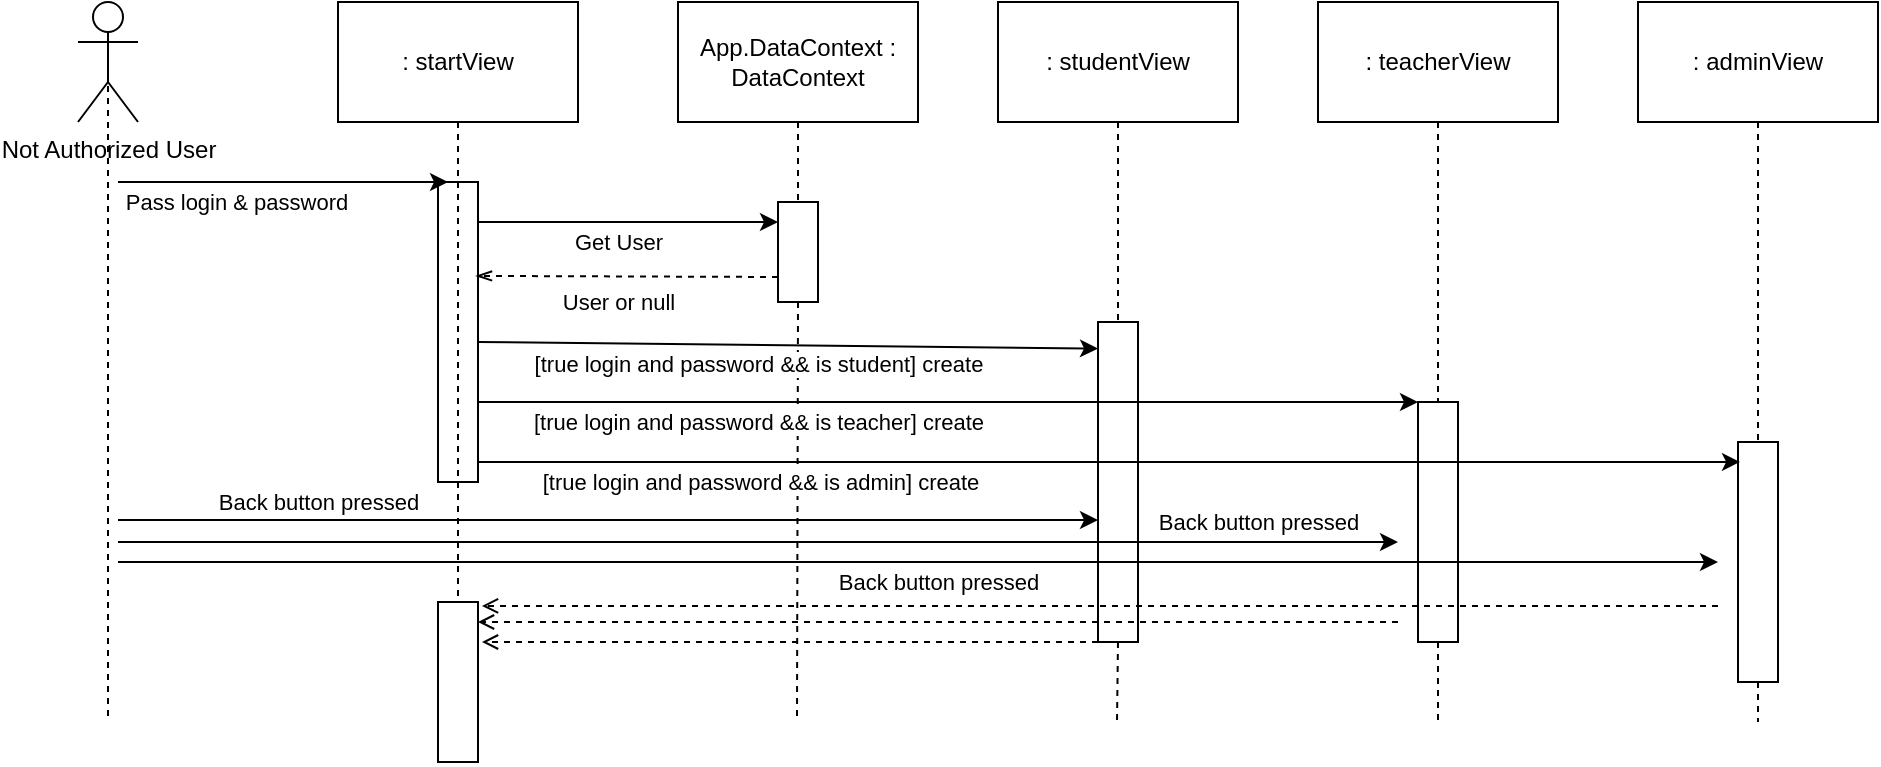 <mxfile version="13.7.3" type="device"><diagram id="aNb5JV1NCunDwfGWioKI" name="Page-1"><mxGraphModel dx="1550" dy="1022" grid="0" gridSize="10" guides="1" tooltips="1" connect="1" arrows="1" fold="1" page="1" pageScale="1" pageWidth="827" pageHeight="1169" math="0" shadow="0"><root><mxCell id="0"/><mxCell id="1" parent="0"/><mxCell id="E6LsnDorwzjFaNwVzZXg-7" value="" style="endArrow=none;dashed=1;html=1;exitX=0.5;exitY=1;exitDx=0;exitDy=0;" parent="1" source="E6LsnDorwzjFaNwVzZXg-51" edge="1"><mxGeometry width="50" height="50" relative="1" as="geometry"><mxPoint x="229.5" y="70" as="sourcePoint"/><mxPoint x="229.5" y="400" as="targetPoint"/></mxGeometry></mxCell><mxCell id="E6LsnDorwzjFaNwVzZXg-12" value="" style="rounded=0;whiteSpace=wrap;html=1;" parent="1" vertex="1"><mxGeometry x="220" y="130" width="20" height="150" as="geometry"/></mxCell><mxCell id="E6LsnDorwzjFaNwVzZXg-1" value="Not Authorized User" style="shape=umlActor;verticalLabelPosition=bottom;labelBackgroundColor=#ffffff;verticalAlign=top;html=1;outlineConnect=0;" parent="1" vertex="1"><mxGeometry x="40" y="40" width="30" height="60" as="geometry"/></mxCell><mxCell id="E6LsnDorwzjFaNwVzZXg-4" value="&lt;div&gt;: startView&lt;/div&gt;" style="rounded=0;whiteSpace=wrap;html=1;" parent="1" vertex="1"><mxGeometry x="170" y="40" width="120" height="60" as="geometry"/></mxCell><mxCell id="E6LsnDorwzjFaNwVzZXg-5" value="" style="endArrow=none;dashed=1;html=1;exitX=0.5;exitY=0.5;exitDx=0;exitDy=0;exitPerimeter=0;" parent="1" source="E6LsnDorwzjFaNwVzZXg-1" edge="1"><mxGeometry width="50" height="50" relative="1" as="geometry"><mxPoint x="200" y="240" as="sourcePoint"/><mxPoint x="55" y="400" as="targetPoint"/></mxGeometry></mxCell><mxCell id="E6LsnDorwzjFaNwVzZXg-6" value="" style="endArrow=none;dashed=1;html=1;exitX=0.5;exitY=0.5;exitDx=0;exitDy=0;exitPerimeter=0;" parent="1" edge="1"><mxGeometry width="50" height="50" relative="1" as="geometry"><mxPoint x="55" y="70" as="sourcePoint"/><mxPoint x="55" y="400" as="targetPoint"/></mxGeometry></mxCell><mxCell id="E6LsnDorwzjFaNwVzZXg-8" value="&lt;div&gt;App.DataContext : DataContext&lt;/div&gt;" style="rounded=0;whiteSpace=wrap;html=1;" parent="1" vertex="1"><mxGeometry x="340" y="40" width="120" height="60" as="geometry"/></mxCell><mxCell id="E6LsnDorwzjFaNwVzZXg-9" value="" style="endArrow=none;dashed=1;html=1;exitX=0.5;exitY=1;exitDx=0;exitDy=0;" parent="1" source="E6LsnDorwzjFaNwVzZXg-14" edge="1"><mxGeometry width="50" height="50" relative="1" as="geometry"><mxPoint x="400" y="100" as="sourcePoint"/><mxPoint x="399.5" y="400" as="targetPoint"/></mxGeometry></mxCell><mxCell id="E6LsnDorwzjFaNwVzZXg-10" value="" style="endArrow=classic;html=1;entryX=0.25;entryY=0;entryDx=0;entryDy=0;" parent="1" target="E6LsnDorwzjFaNwVzZXg-12" edge="1"><mxGeometry width="50" height="50" relative="1" as="geometry"><mxPoint x="60" y="130" as="sourcePoint"/><mxPoint x="230" y="130" as="targetPoint"/></mxGeometry></mxCell><mxCell id="E6LsnDorwzjFaNwVzZXg-11" value="&lt;div&gt;Pass login &amp;amp; password&lt;/div&gt;" style="edgeLabel;html=1;align=center;verticalAlign=middle;resizable=0;points=[];" parent="E6LsnDorwzjFaNwVzZXg-10" vertex="1" connectable="0"><mxGeometry x="-0.612" y="-2" relative="1" as="geometry"><mxPoint x="27" y="8" as="offset"/></mxGeometry></mxCell><mxCell id="E6LsnDorwzjFaNwVzZXg-14" value="" style="rounded=0;whiteSpace=wrap;html=1;" parent="1" vertex="1"><mxGeometry x="390" y="140" width="20" height="50" as="geometry"/></mxCell><mxCell id="E6LsnDorwzjFaNwVzZXg-15" value="" style="endArrow=none;dashed=1;html=1;exitX=0.5;exitY=1;exitDx=0;exitDy=0;" parent="1" target="E6LsnDorwzjFaNwVzZXg-14" edge="1"><mxGeometry width="50" height="50" relative="1" as="geometry"><mxPoint x="400" y="100" as="sourcePoint"/><mxPoint x="399.5" y="400" as="targetPoint"/></mxGeometry></mxCell><mxCell id="E6LsnDorwzjFaNwVzZXg-16" value="" style="endArrow=classic;html=1;" parent="1" edge="1"><mxGeometry width="50" height="50" relative="1" as="geometry"><mxPoint x="240" y="150" as="sourcePoint"/><mxPoint x="390" y="150" as="targetPoint"/></mxGeometry></mxCell><mxCell id="E6LsnDorwzjFaNwVzZXg-17" value="Get User" style="edgeLabel;html=1;align=center;verticalAlign=middle;resizable=0;points=[];" parent="E6LsnDorwzjFaNwVzZXg-16" vertex="1" connectable="0"><mxGeometry x="-0.612" y="-2" relative="1" as="geometry"><mxPoint x="41" y="8" as="offset"/></mxGeometry></mxCell><mxCell id="E6LsnDorwzjFaNwVzZXg-18" style="edgeStyle=orthogonalEdgeStyle;rounded=0;orthogonalLoop=1;jettySize=auto;html=1;exitX=0.5;exitY=1;exitDx=0;exitDy=0;" parent="1" source="E6LsnDorwzjFaNwVzZXg-14" target="E6LsnDorwzjFaNwVzZXg-14" edge="1"><mxGeometry relative="1" as="geometry"/></mxCell><mxCell id="E6LsnDorwzjFaNwVzZXg-20" value="" style="endArrow=openThin;html=1;dashed=1;entryX=0.95;entryY=0.313;entryDx=0;entryDy=0;entryPerimeter=0;exitX=0;exitY=0.75;exitDx=0;exitDy=0;endFill=0;" parent="1" source="E6LsnDorwzjFaNwVzZXg-14" target="E6LsnDorwzjFaNwVzZXg-12" edge="1"><mxGeometry width="50" height="50" relative="1" as="geometry"><mxPoint x="230" y="240" as="sourcePoint"/><mxPoint x="380" y="240" as="targetPoint"/><Array as="points"/></mxGeometry></mxCell><mxCell id="E6LsnDorwzjFaNwVzZXg-21" value="&lt;div&gt;User or null&lt;/div&gt;" style="edgeLabel;html=1;align=center;verticalAlign=middle;resizable=0;points=[];" parent="E6LsnDorwzjFaNwVzZXg-20" vertex="1" connectable="0"><mxGeometry x="-0.612" y="-2" relative="1" as="geometry"><mxPoint x="-51.01" y="14.59" as="offset"/></mxGeometry></mxCell><mxCell id="E6LsnDorwzjFaNwVzZXg-23" value=": studentView" style="rounded=0;whiteSpace=wrap;html=1;" parent="1" vertex="1"><mxGeometry x="500" y="40" width="120" height="60" as="geometry"/></mxCell><mxCell id="E6LsnDorwzjFaNwVzZXg-24" value="" style="endArrow=none;dashed=1;html=1;exitX=0.5;exitY=1;exitDx=0;exitDy=0;" parent="1" source="E6LsnDorwzjFaNwVzZXg-27" edge="1"><mxGeometry width="50" height="50" relative="1" as="geometry"><mxPoint x="560" y="190" as="sourcePoint"/><mxPoint x="559.5" y="400" as="targetPoint"/></mxGeometry></mxCell><mxCell id="E6LsnDorwzjFaNwVzZXg-25" value="" style="endArrow=classic;html=1;entryX=0;entryY=0.083;entryDx=0;entryDy=0;entryPerimeter=0;" parent="1" target="E6LsnDorwzjFaNwVzZXg-27" edge="1"><mxGeometry width="50" height="50" relative="1" as="geometry"><mxPoint x="240" y="210" as="sourcePoint"/><mxPoint x="540" y="210" as="targetPoint"/></mxGeometry></mxCell><mxCell id="E6LsnDorwzjFaNwVzZXg-26" value="&lt;div&gt;[true login and password &amp;amp;&amp;amp; is student] create&lt;/div&gt;" style="edgeLabel;html=1;align=center;verticalAlign=middle;resizable=0;points=[];" parent="E6LsnDorwzjFaNwVzZXg-25" vertex="1" connectable="0"><mxGeometry x="-0.612" y="-2" relative="1" as="geometry"><mxPoint x="80" y="8" as="offset"/></mxGeometry></mxCell><mxCell id="E6LsnDorwzjFaNwVzZXg-27" value="" style="rounded=0;whiteSpace=wrap;html=1;" parent="1" vertex="1"><mxGeometry x="550" y="200" width="20" height="160" as="geometry"/></mxCell><mxCell id="E6LsnDorwzjFaNwVzZXg-28" value="" style="endArrow=none;dashed=1;html=1;exitX=0.5;exitY=1;exitDx=0;exitDy=0;" parent="1" source="E6LsnDorwzjFaNwVzZXg-23" target="E6LsnDorwzjFaNwVzZXg-27" edge="1"><mxGeometry width="50" height="50" relative="1" as="geometry"><mxPoint x="560" y="100" as="sourcePoint"/><mxPoint x="559.5" y="400" as="targetPoint"/></mxGeometry></mxCell><mxCell id="E6LsnDorwzjFaNwVzZXg-29" value="&lt;div&gt;: teacherView&lt;/div&gt;" style="rounded=0;whiteSpace=wrap;html=1;" parent="1" vertex="1"><mxGeometry x="660" y="40" width="120" height="60" as="geometry"/></mxCell><mxCell id="E6LsnDorwzjFaNwVzZXg-30" value="" style="endArrow=none;dashed=1;html=1;exitX=0.5;exitY=1;exitDx=0;exitDy=0;" parent="1" source="E6LsnDorwzjFaNwVzZXg-35" edge="1"><mxGeometry width="50" height="50" relative="1" as="geometry"><mxPoint x="720" y="100" as="sourcePoint"/><mxPoint x="720" y="400" as="targetPoint"/></mxGeometry></mxCell><mxCell id="E6LsnDorwzjFaNwVzZXg-31" value="&lt;div&gt;: adminView&lt;/div&gt;" style="rounded=0;whiteSpace=wrap;html=1;" parent="1" vertex="1"><mxGeometry x="820" y="40" width="120" height="60" as="geometry"/></mxCell><mxCell id="E6LsnDorwzjFaNwVzZXg-32" value="" style="endArrow=none;dashed=1;html=1;exitX=0.5;exitY=1;exitDx=0;exitDy=0;" parent="1" source="E6LsnDorwzjFaNwVzZXg-37" edge="1"><mxGeometry width="50" height="50" relative="1" as="geometry"><mxPoint x="880" y="100" as="sourcePoint"/><mxPoint x="880" y="400" as="targetPoint"/></mxGeometry></mxCell><mxCell id="E6LsnDorwzjFaNwVzZXg-33" value="" style="endArrow=classic;html=1;entryX=0;entryY=0;entryDx=0;entryDy=0;" parent="1" target="E6LsnDorwzjFaNwVzZXg-35" edge="1"><mxGeometry width="50" height="50" relative="1" as="geometry"><mxPoint x="240" y="240.04" as="sourcePoint"/><mxPoint x="550" y="240.0" as="targetPoint"/></mxGeometry></mxCell><mxCell id="E6LsnDorwzjFaNwVzZXg-34" value="&lt;div&gt;[true login and password &amp;amp;&amp;amp; is teacher] create&lt;/div&gt;" style="edgeLabel;html=1;align=center;verticalAlign=middle;resizable=0;points=[];" parent="E6LsnDorwzjFaNwVzZXg-33" vertex="1" connectable="0"><mxGeometry x="-0.612" y="-2" relative="1" as="geometry"><mxPoint x="49" y="7.97" as="offset"/></mxGeometry></mxCell><mxCell id="E6LsnDorwzjFaNwVzZXg-35" value="" style="rounded=0;whiteSpace=wrap;html=1;" parent="1" vertex="1"><mxGeometry x="710" y="240" width="20" height="120" as="geometry"/></mxCell><mxCell id="E6LsnDorwzjFaNwVzZXg-36" value="" style="endArrow=none;dashed=1;html=1;exitX=0.5;exitY=1;exitDx=0;exitDy=0;" parent="1" source="E6LsnDorwzjFaNwVzZXg-29" target="E6LsnDorwzjFaNwVzZXg-35" edge="1"><mxGeometry width="50" height="50" relative="1" as="geometry"><mxPoint x="720" y="100" as="sourcePoint"/><mxPoint x="720" y="400" as="targetPoint"/></mxGeometry></mxCell><mxCell id="E6LsnDorwzjFaNwVzZXg-37" value="" style="rounded=0;whiteSpace=wrap;html=1;" parent="1" vertex="1"><mxGeometry x="870" y="260" width="20" height="120" as="geometry"/></mxCell><mxCell id="E6LsnDorwzjFaNwVzZXg-39" value="" style="endArrow=none;dashed=1;html=1;exitX=0.5;exitY=1;exitDx=0;exitDy=0;" parent="1" source="E6LsnDorwzjFaNwVzZXg-31" target="E6LsnDorwzjFaNwVzZXg-37" edge="1"><mxGeometry width="50" height="50" relative="1" as="geometry"><mxPoint x="880" y="100" as="sourcePoint"/><mxPoint x="880" y="400" as="targetPoint"/></mxGeometry></mxCell><mxCell id="E6LsnDorwzjFaNwVzZXg-42" value="" style="endArrow=classic;html=1;entryX=0.05;entryY=0.083;entryDx=0;entryDy=0;entryPerimeter=0;" parent="1" target="E6LsnDorwzjFaNwVzZXg-37" edge="1"><mxGeometry width="50" height="50" relative="1" as="geometry"><mxPoint x="240" y="270.04" as="sourcePoint"/><mxPoint x="710" y="270" as="targetPoint"/></mxGeometry></mxCell><mxCell id="E6LsnDorwzjFaNwVzZXg-43" value="&lt;div&gt;[true login and password &amp;amp;&amp;amp; is admin] create&lt;br&gt;&lt;/div&gt;" style="edgeLabel;html=1;align=center;verticalAlign=middle;resizable=0;points=[];" parent="E6LsnDorwzjFaNwVzZXg-42" vertex="1" connectable="0"><mxGeometry x="-0.612" y="-2" relative="1" as="geometry"><mxPoint x="18" y="7.98" as="offset"/></mxGeometry></mxCell><mxCell id="E6LsnDorwzjFaNwVzZXg-46" value="" style="endArrow=classic;html=1;entryX=0;entryY=0.619;entryDx=0;entryDy=0;entryPerimeter=0;" parent="1" target="E6LsnDorwzjFaNwVzZXg-27" edge="1"><mxGeometry width="50" height="50" relative="1" as="geometry"><mxPoint x="60" y="299" as="sourcePoint"/><mxPoint x="180" y="295" as="targetPoint"/></mxGeometry></mxCell><mxCell id="E6LsnDorwzjFaNwVzZXg-47" value="&lt;div&gt;Back button pressed&lt;/div&gt;" style="edgeLabel;html=1;align=center;verticalAlign=middle;resizable=0;points=[];" parent="E6LsnDorwzjFaNwVzZXg-46" vertex="1" connectable="0"><mxGeometry x="0.094" y="-1" relative="1" as="geometry"><mxPoint x="-168" y="-10.02" as="offset"/></mxGeometry></mxCell><mxCell id="E6LsnDorwzjFaNwVzZXg-48" value="" style="endArrow=open;html=1;exitX=0;exitY=1;exitDx=0;exitDy=0;endFill=0;dashed=1;" parent="1" source="E6LsnDorwzjFaNwVzZXg-27" edge="1"><mxGeometry width="50" height="50" relative="1" as="geometry"><mxPoint x="70" y="361" as="sourcePoint"/><mxPoint x="242" y="360" as="targetPoint"/></mxGeometry></mxCell><mxCell id="WiZUxEWUdxXxMzRiozYE-2" value="" style="endArrow=classic;html=1;" parent="1" edge="1"><mxGeometry width="50" height="50" relative="1" as="geometry"><mxPoint x="60" y="310" as="sourcePoint"/><mxPoint x="700" y="310" as="targetPoint"/></mxGeometry></mxCell><mxCell id="WiZUxEWUdxXxMzRiozYE-3" value="&lt;div&gt;Back button pressed&lt;/div&gt;" style="edgeLabel;html=1;align=center;verticalAlign=middle;resizable=0;points=[];" parent="WiZUxEWUdxXxMzRiozYE-2" vertex="1" connectable="0"><mxGeometry x="0.094" y="-1" relative="1" as="geometry"><mxPoint x="219.71" y="-11" as="offset"/></mxGeometry></mxCell><mxCell id="WiZUxEWUdxXxMzRiozYE-4" value="" style="endArrow=classic;html=1;" parent="1" edge="1"><mxGeometry width="50" height="50" relative="1" as="geometry"><mxPoint x="60" y="320" as="sourcePoint"/><mxPoint x="860" y="320" as="targetPoint"/></mxGeometry></mxCell><mxCell id="WiZUxEWUdxXxMzRiozYE-5" value="&lt;div&gt;Back button pressed&lt;/div&gt;" style="edgeLabel;html=1;align=center;verticalAlign=middle;resizable=0;points=[];" parent="WiZUxEWUdxXxMzRiozYE-4" vertex="1" connectable="0"><mxGeometry x="0.094" y="-1" relative="1" as="geometry"><mxPoint x="-27.71" y="9" as="offset"/></mxGeometry></mxCell><mxCell id="E6LsnDorwzjFaNwVzZXg-51" value="" style="rounded=0;whiteSpace=wrap;html=1;" parent="1" vertex="1"><mxGeometry x="220" y="340" width="20" height="80" as="geometry"/></mxCell><mxCell id="WiZUxEWUdxXxMzRiozYE-6" value="" style="endArrow=none;dashed=1;html=1;exitX=0.5;exitY=1;exitDx=0;exitDy=0;" parent="1" source="E6LsnDorwzjFaNwVzZXg-4" target="E6LsnDorwzjFaNwVzZXg-51" edge="1"><mxGeometry width="50" height="50" relative="1" as="geometry"><mxPoint x="230" y="100" as="sourcePoint"/><mxPoint x="229.5" y="400" as="targetPoint"/></mxGeometry></mxCell><mxCell id="WiZUxEWUdxXxMzRiozYE-7" value="" style="endArrow=open;html=1;entryX=1.1;entryY=0.171;entryDx=0;entryDy=0;entryPerimeter=0;endFill=0;dashed=1;" parent="1" edge="1"><mxGeometry width="50" height="50" relative="1" as="geometry"><mxPoint x="860" y="342" as="sourcePoint"/><mxPoint x="242" y="341.97" as="targetPoint"/></mxGeometry></mxCell><mxCell id="WiZUxEWUdxXxMzRiozYE-8" value="" style="endArrow=open;html=1;entryX=1.1;entryY=0.171;entryDx=0;entryDy=0;entryPerimeter=0;endFill=0;dashed=1;" parent="1" edge="1"><mxGeometry width="50" height="50" relative="1" as="geometry"><mxPoint x="700" y="350" as="sourcePoint"/><mxPoint x="240" y="350" as="targetPoint"/></mxGeometry></mxCell></root></mxGraphModel></diagram></mxfile>